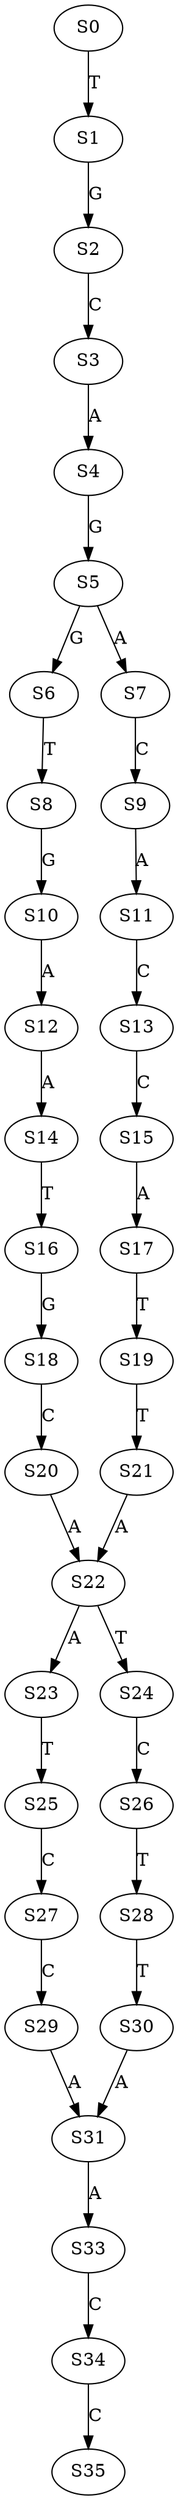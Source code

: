 strict digraph  {
	S0 -> S1 [ label = T ];
	S1 -> S2 [ label = G ];
	S2 -> S3 [ label = C ];
	S3 -> S4 [ label = A ];
	S4 -> S5 [ label = G ];
	S5 -> S6 [ label = G ];
	S5 -> S7 [ label = A ];
	S6 -> S8 [ label = T ];
	S7 -> S9 [ label = C ];
	S8 -> S10 [ label = G ];
	S9 -> S11 [ label = A ];
	S10 -> S12 [ label = A ];
	S11 -> S13 [ label = C ];
	S12 -> S14 [ label = A ];
	S13 -> S15 [ label = C ];
	S14 -> S16 [ label = T ];
	S15 -> S17 [ label = A ];
	S16 -> S18 [ label = G ];
	S17 -> S19 [ label = T ];
	S18 -> S20 [ label = C ];
	S19 -> S21 [ label = T ];
	S20 -> S22 [ label = A ];
	S21 -> S22 [ label = A ];
	S22 -> S23 [ label = A ];
	S22 -> S24 [ label = T ];
	S23 -> S25 [ label = T ];
	S24 -> S26 [ label = C ];
	S25 -> S27 [ label = C ];
	S26 -> S28 [ label = T ];
	S27 -> S29 [ label = C ];
	S28 -> S30 [ label = T ];
	S29 -> S31 [ label = A ];
	S30 -> S31 [ label = A ];
	S31 -> S33 [ label = A ];
	S33 -> S34 [ label = C ];
	S34 -> S35 [ label = C ];
}
